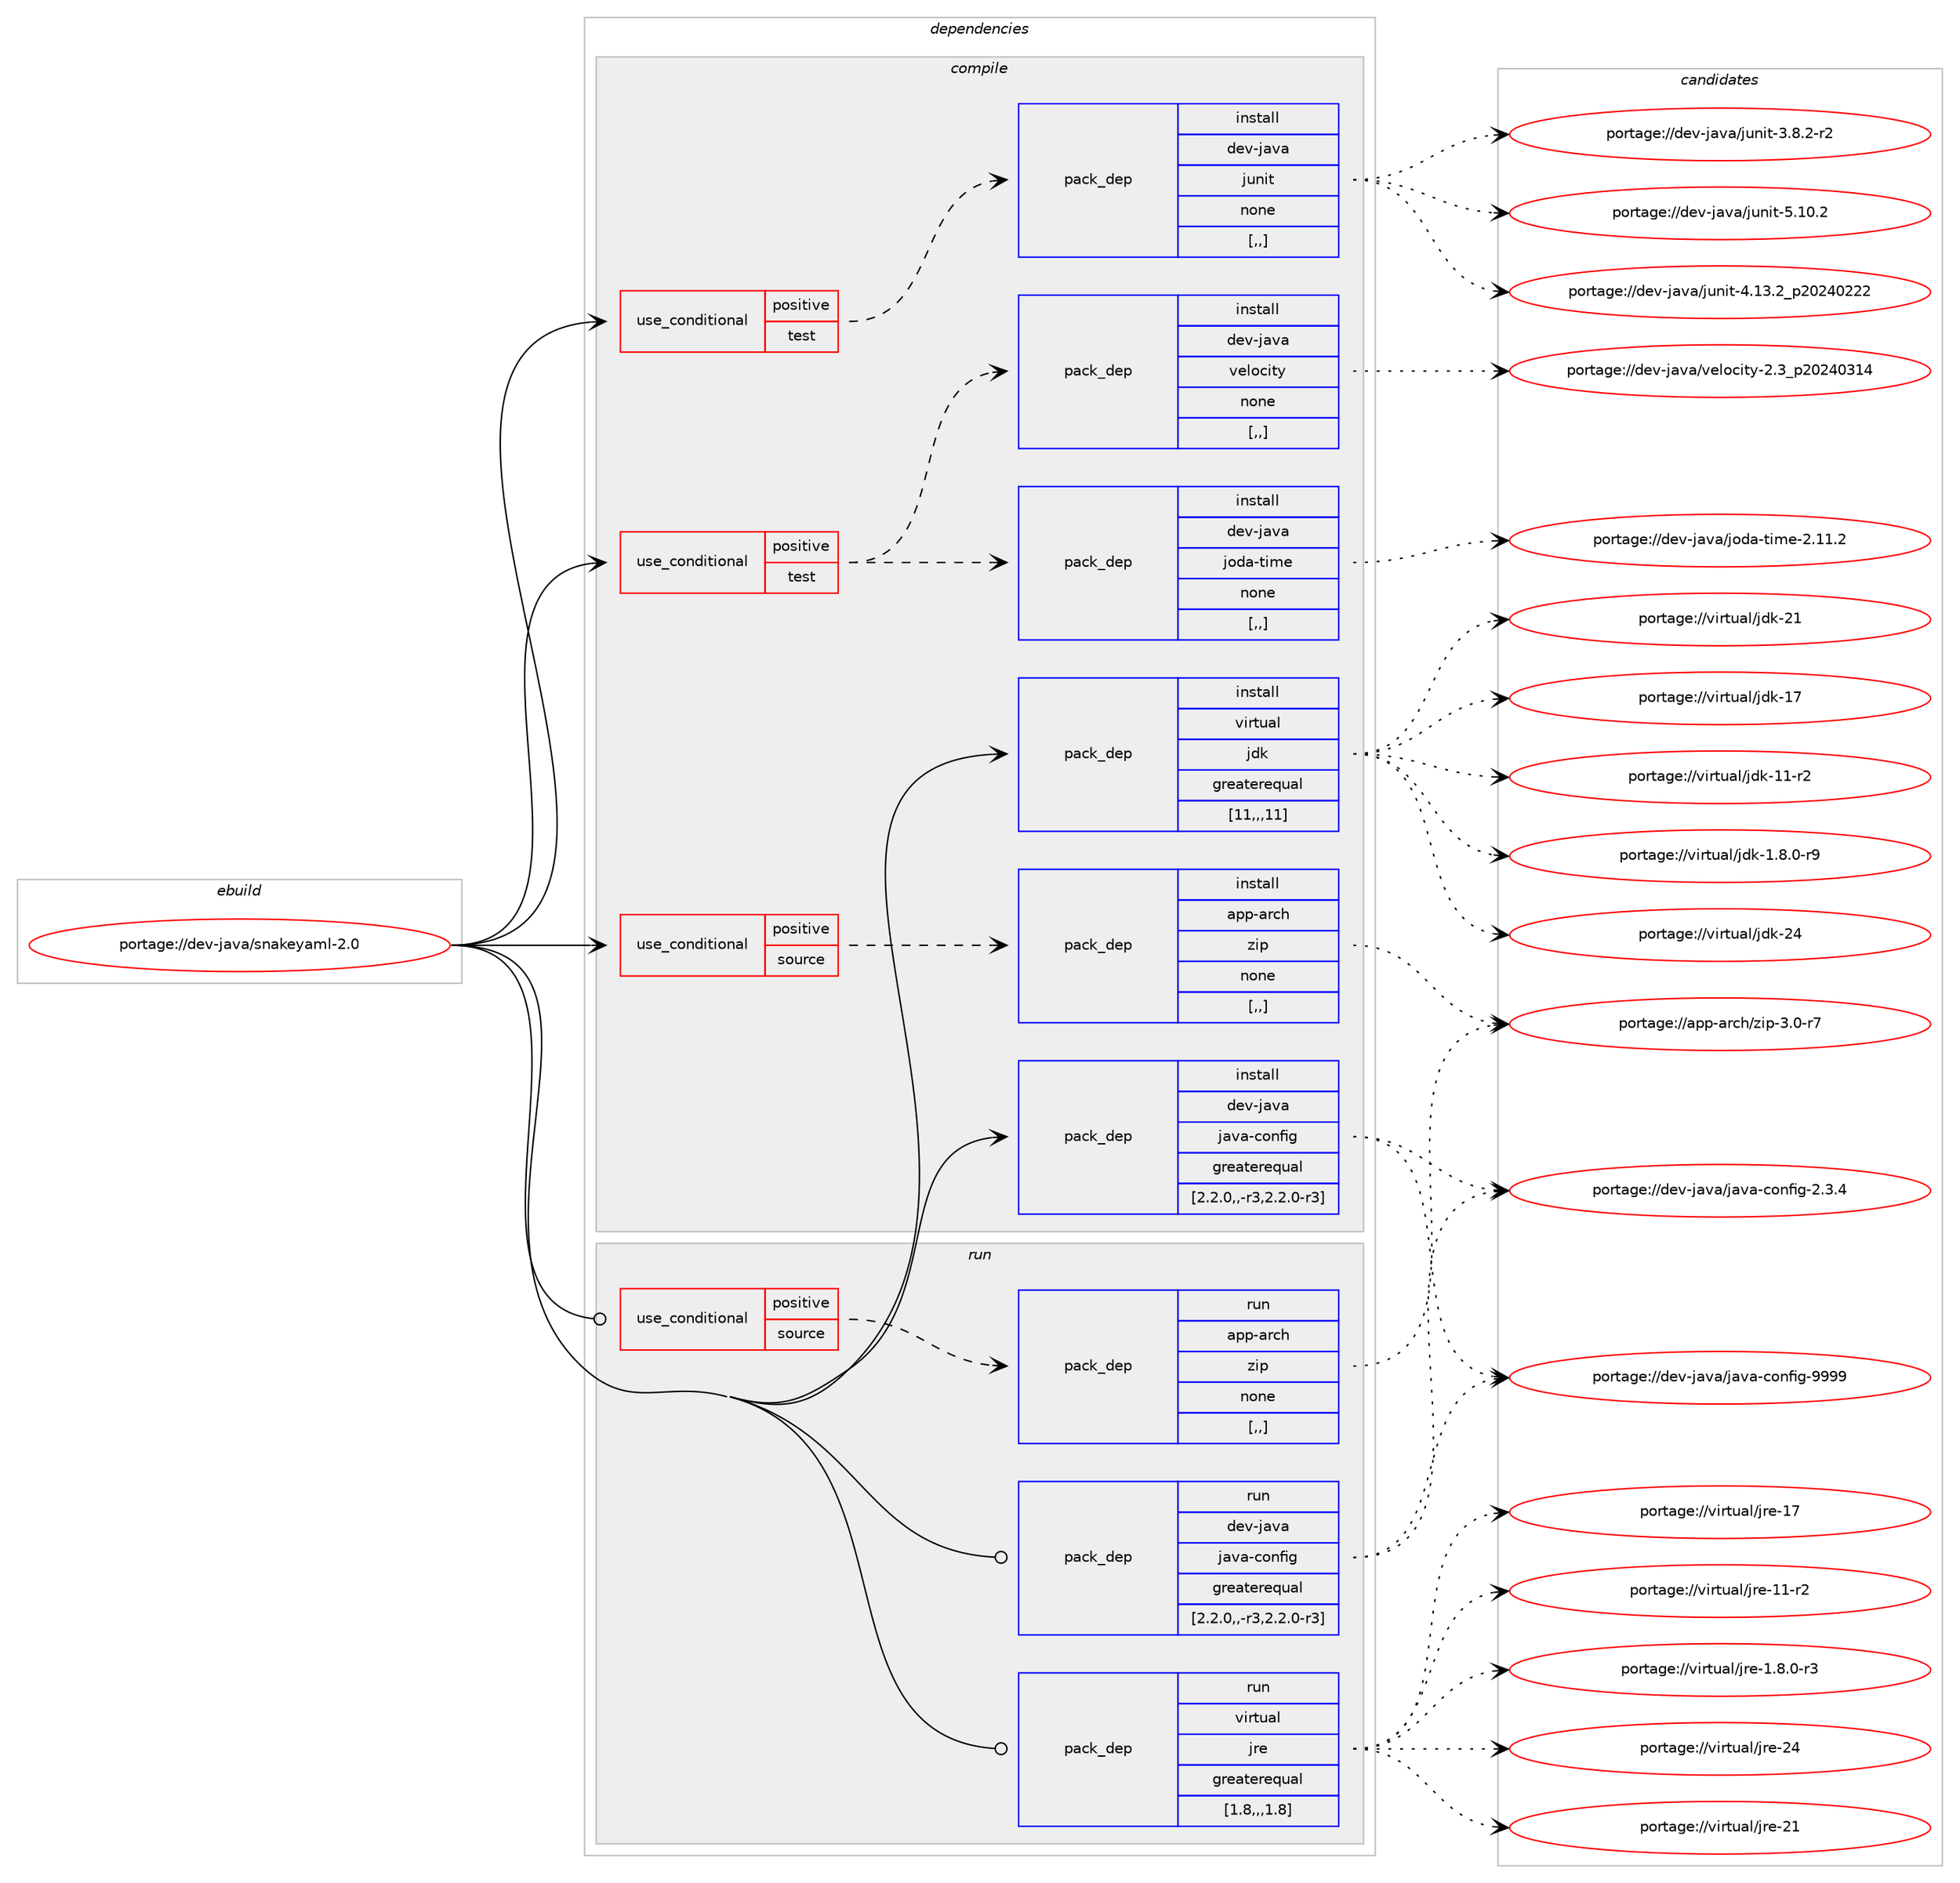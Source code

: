 digraph prolog {

# *************
# Graph options
# *************

newrank=true;
concentrate=true;
compound=true;
graph [rankdir=LR,fontname=Helvetica,fontsize=10,ranksep=1.5];#, ranksep=2.5, nodesep=0.2];
edge  [arrowhead=vee];
node  [fontname=Helvetica,fontsize=10];

# **********
# The ebuild
# **********

subgraph cluster_leftcol {
color=gray;
label=<<i>ebuild</i>>;
id [label="portage://dev-java/snakeyaml-2.0", color=red, width=4, href="../dev-java/snakeyaml-2.0.svg"];
}

# ****************
# The dependencies
# ****************

subgraph cluster_midcol {
color=gray;
label=<<i>dependencies</i>>;
subgraph cluster_compile {
fillcolor="#eeeeee";
style=filled;
label=<<i>compile</i>>;
subgraph cond22475 {
dependency97518 [label=<<TABLE BORDER="0" CELLBORDER="1" CELLSPACING="0" CELLPADDING="4"><TR><TD ROWSPAN="3" CELLPADDING="10">use_conditional</TD></TR><TR><TD>positive</TD></TR><TR><TD>source</TD></TR></TABLE>>, shape=none, color=red];
subgraph pack73977 {
dependency97519 [label=<<TABLE BORDER="0" CELLBORDER="1" CELLSPACING="0" CELLPADDING="4" WIDTH="220"><TR><TD ROWSPAN="6" CELLPADDING="30">pack_dep</TD></TR><TR><TD WIDTH="110">install</TD></TR><TR><TD>app-arch</TD></TR><TR><TD>zip</TD></TR><TR><TD>none</TD></TR><TR><TD>[,,]</TD></TR></TABLE>>, shape=none, color=blue];
}
dependency97518:e -> dependency97519:w [weight=20,style="dashed",arrowhead="vee"];
}
id:e -> dependency97518:w [weight=20,style="solid",arrowhead="vee"];
subgraph cond22476 {
dependency97520 [label=<<TABLE BORDER="0" CELLBORDER="1" CELLSPACING="0" CELLPADDING="4"><TR><TD ROWSPAN="3" CELLPADDING="10">use_conditional</TD></TR><TR><TD>positive</TD></TR><TR><TD>test</TD></TR></TABLE>>, shape=none, color=red];
subgraph pack73978 {
dependency97521 [label=<<TABLE BORDER="0" CELLBORDER="1" CELLSPACING="0" CELLPADDING="4" WIDTH="220"><TR><TD ROWSPAN="6" CELLPADDING="30">pack_dep</TD></TR><TR><TD WIDTH="110">install</TD></TR><TR><TD>dev-java</TD></TR><TR><TD>junit</TD></TR><TR><TD>none</TD></TR><TR><TD>[,,]</TD></TR></TABLE>>, shape=none, color=blue];
}
dependency97520:e -> dependency97521:w [weight=20,style="dashed",arrowhead="vee"];
}
id:e -> dependency97520:w [weight=20,style="solid",arrowhead="vee"];
subgraph cond22477 {
dependency97522 [label=<<TABLE BORDER="0" CELLBORDER="1" CELLSPACING="0" CELLPADDING="4"><TR><TD ROWSPAN="3" CELLPADDING="10">use_conditional</TD></TR><TR><TD>positive</TD></TR><TR><TD>test</TD></TR></TABLE>>, shape=none, color=red];
subgraph pack73979 {
dependency97523 [label=<<TABLE BORDER="0" CELLBORDER="1" CELLSPACING="0" CELLPADDING="4" WIDTH="220"><TR><TD ROWSPAN="6" CELLPADDING="30">pack_dep</TD></TR><TR><TD WIDTH="110">install</TD></TR><TR><TD>dev-java</TD></TR><TR><TD>velocity</TD></TR><TR><TD>none</TD></TR><TR><TD>[,,]</TD></TR></TABLE>>, shape=none, color=blue];
}
dependency97522:e -> dependency97523:w [weight=20,style="dashed",arrowhead="vee"];
subgraph pack73980 {
dependency97524 [label=<<TABLE BORDER="0" CELLBORDER="1" CELLSPACING="0" CELLPADDING="4" WIDTH="220"><TR><TD ROWSPAN="6" CELLPADDING="30">pack_dep</TD></TR><TR><TD WIDTH="110">install</TD></TR><TR><TD>dev-java</TD></TR><TR><TD>joda-time</TD></TR><TR><TD>none</TD></TR><TR><TD>[,,]</TD></TR></TABLE>>, shape=none, color=blue];
}
dependency97522:e -> dependency97524:w [weight=20,style="dashed",arrowhead="vee"];
}
id:e -> dependency97522:w [weight=20,style="solid",arrowhead="vee"];
subgraph pack73981 {
dependency97525 [label=<<TABLE BORDER="0" CELLBORDER="1" CELLSPACING="0" CELLPADDING="4" WIDTH="220"><TR><TD ROWSPAN="6" CELLPADDING="30">pack_dep</TD></TR><TR><TD WIDTH="110">install</TD></TR><TR><TD>dev-java</TD></TR><TR><TD>java-config</TD></TR><TR><TD>greaterequal</TD></TR><TR><TD>[2.2.0,,-r3,2.2.0-r3]</TD></TR></TABLE>>, shape=none, color=blue];
}
id:e -> dependency97525:w [weight=20,style="solid",arrowhead="vee"];
subgraph pack73982 {
dependency97526 [label=<<TABLE BORDER="0" CELLBORDER="1" CELLSPACING="0" CELLPADDING="4" WIDTH="220"><TR><TD ROWSPAN="6" CELLPADDING="30">pack_dep</TD></TR><TR><TD WIDTH="110">install</TD></TR><TR><TD>virtual</TD></TR><TR><TD>jdk</TD></TR><TR><TD>greaterequal</TD></TR><TR><TD>[11,,,11]</TD></TR></TABLE>>, shape=none, color=blue];
}
id:e -> dependency97526:w [weight=20,style="solid",arrowhead="vee"];
}
subgraph cluster_compileandrun {
fillcolor="#eeeeee";
style=filled;
label=<<i>compile and run</i>>;
}
subgraph cluster_run {
fillcolor="#eeeeee";
style=filled;
label=<<i>run</i>>;
subgraph cond22478 {
dependency97527 [label=<<TABLE BORDER="0" CELLBORDER="1" CELLSPACING="0" CELLPADDING="4"><TR><TD ROWSPAN="3" CELLPADDING="10">use_conditional</TD></TR><TR><TD>positive</TD></TR><TR><TD>source</TD></TR></TABLE>>, shape=none, color=red];
subgraph pack73983 {
dependency97528 [label=<<TABLE BORDER="0" CELLBORDER="1" CELLSPACING="0" CELLPADDING="4" WIDTH="220"><TR><TD ROWSPAN="6" CELLPADDING="30">pack_dep</TD></TR><TR><TD WIDTH="110">run</TD></TR><TR><TD>app-arch</TD></TR><TR><TD>zip</TD></TR><TR><TD>none</TD></TR><TR><TD>[,,]</TD></TR></TABLE>>, shape=none, color=blue];
}
dependency97527:e -> dependency97528:w [weight=20,style="dashed",arrowhead="vee"];
}
id:e -> dependency97527:w [weight=20,style="solid",arrowhead="odot"];
subgraph pack73984 {
dependency97529 [label=<<TABLE BORDER="0" CELLBORDER="1" CELLSPACING="0" CELLPADDING="4" WIDTH="220"><TR><TD ROWSPAN="6" CELLPADDING="30">pack_dep</TD></TR><TR><TD WIDTH="110">run</TD></TR><TR><TD>dev-java</TD></TR><TR><TD>java-config</TD></TR><TR><TD>greaterequal</TD></TR><TR><TD>[2.2.0,,-r3,2.2.0-r3]</TD></TR></TABLE>>, shape=none, color=blue];
}
id:e -> dependency97529:w [weight=20,style="solid",arrowhead="odot"];
subgraph pack73985 {
dependency97530 [label=<<TABLE BORDER="0" CELLBORDER="1" CELLSPACING="0" CELLPADDING="4" WIDTH="220"><TR><TD ROWSPAN="6" CELLPADDING="30">pack_dep</TD></TR><TR><TD WIDTH="110">run</TD></TR><TR><TD>virtual</TD></TR><TR><TD>jre</TD></TR><TR><TD>greaterequal</TD></TR><TR><TD>[1.8,,,1.8]</TD></TR></TABLE>>, shape=none, color=blue];
}
id:e -> dependency97530:w [weight=20,style="solid",arrowhead="odot"];
}
}

# **************
# The candidates
# **************

subgraph cluster_choices {
rank=same;
color=gray;
label=<<i>candidates</i>>;

subgraph choice73977 {
color=black;
nodesep=1;
choice9711211245971149910447122105112455146484511455 [label="portage://app-arch/zip-3.0-r7", color=red, width=4,href="../app-arch/zip-3.0-r7.svg"];
dependency97519:e -> choice9711211245971149910447122105112455146484511455:w [style=dotted,weight="100"];
}
subgraph choice73978 {
color=black;
nodesep=1;
choice1001011184510697118974710611711010511645534649484650 [label="portage://dev-java/junit-5.10.2", color=red, width=4,href="../dev-java/junit-5.10.2.svg"];
choice1001011184510697118974710611711010511645524649514650951125048505248505050 [label="portage://dev-java/junit-4.13.2_p20240222", color=red, width=4,href="../dev-java/junit-4.13.2_p20240222.svg"];
choice100101118451069711897471061171101051164551465646504511450 [label="portage://dev-java/junit-3.8.2-r2", color=red, width=4,href="../dev-java/junit-3.8.2-r2.svg"];
dependency97521:e -> choice1001011184510697118974710611711010511645534649484650:w [style=dotted,weight="100"];
dependency97521:e -> choice1001011184510697118974710611711010511645524649514650951125048505248505050:w [style=dotted,weight="100"];
dependency97521:e -> choice100101118451069711897471061171101051164551465646504511450:w [style=dotted,weight="100"];
}
subgraph choice73979 {
color=black;
nodesep=1;
choice100101118451069711897471181011081119910511612145504651951125048505248514952 [label="portage://dev-java/velocity-2.3_p20240314", color=red, width=4,href="../dev-java/velocity-2.3_p20240314.svg"];
dependency97523:e -> choice100101118451069711897471181011081119910511612145504651951125048505248514952:w [style=dotted,weight="100"];
}
subgraph choice73980 {
color=black;
nodesep=1;
choice10010111845106971189747106111100974511610510910145504649494650 [label="portage://dev-java/joda-time-2.11.2", color=red, width=4,href="../dev-java/joda-time-2.11.2.svg"];
dependency97524:e -> choice10010111845106971189747106111100974511610510910145504649494650:w [style=dotted,weight="100"];
}
subgraph choice73981 {
color=black;
nodesep=1;
choice10010111845106971189747106971189745991111101021051034557575757 [label="portage://dev-java/java-config-9999", color=red, width=4,href="../dev-java/java-config-9999.svg"];
choice1001011184510697118974710697118974599111110102105103455046514652 [label="portage://dev-java/java-config-2.3.4", color=red, width=4,href="../dev-java/java-config-2.3.4.svg"];
dependency97525:e -> choice10010111845106971189747106971189745991111101021051034557575757:w [style=dotted,weight="100"];
dependency97525:e -> choice1001011184510697118974710697118974599111110102105103455046514652:w [style=dotted,weight="100"];
}
subgraph choice73982 {
color=black;
nodesep=1;
choice1181051141161179710847106100107455052 [label="portage://virtual/jdk-24", color=red, width=4,href="../virtual/jdk-24.svg"];
choice1181051141161179710847106100107455049 [label="portage://virtual/jdk-21", color=red, width=4,href="../virtual/jdk-21.svg"];
choice1181051141161179710847106100107454955 [label="portage://virtual/jdk-17", color=red, width=4,href="../virtual/jdk-17.svg"];
choice11810511411611797108471061001074549494511450 [label="portage://virtual/jdk-11-r2", color=red, width=4,href="../virtual/jdk-11-r2.svg"];
choice11810511411611797108471061001074549465646484511457 [label="portage://virtual/jdk-1.8.0-r9", color=red, width=4,href="../virtual/jdk-1.8.0-r9.svg"];
dependency97526:e -> choice1181051141161179710847106100107455052:w [style=dotted,weight="100"];
dependency97526:e -> choice1181051141161179710847106100107455049:w [style=dotted,weight="100"];
dependency97526:e -> choice1181051141161179710847106100107454955:w [style=dotted,weight="100"];
dependency97526:e -> choice11810511411611797108471061001074549494511450:w [style=dotted,weight="100"];
dependency97526:e -> choice11810511411611797108471061001074549465646484511457:w [style=dotted,weight="100"];
}
subgraph choice73983 {
color=black;
nodesep=1;
choice9711211245971149910447122105112455146484511455 [label="portage://app-arch/zip-3.0-r7", color=red, width=4,href="../app-arch/zip-3.0-r7.svg"];
dependency97528:e -> choice9711211245971149910447122105112455146484511455:w [style=dotted,weight="100"];
}
subgraph choice73984 {
color=black;
nodesep=1;
choice10010111845106971189747106971189745991111101021051034557575757 [label="portage://dev-java/java-config-9999", color=red, width=4,href="../dev-java/java-config-9999.svg"];
choice1001011184510697118974710697118974599111110102105103455046514652 [label="portage://dev-java/java-config-2.3.4", color=red, width=4,href="../dev-java/java-config-2.3.4.svg"];
dependency97529:e -> choice10010111845106971189747106971189745991111101021051034557575757:w [style=dotted,weight="100"];
dependency97529:e -> choice1001011184510697118974710697118974599111110102105103455046514652:w [style=dotted,weight="100"];
}
subgraph choice73985 {
color=black;
nodesep=1;
choice1181051141161179710847106114101455052 [label="portage://virtual/jre-24", color=red, width=4,href="../virtual/jre-24.svg"];
choice1181051141161179710847106114101455049 [label="portage://virtual/jre-21", color=red, width=4,href="../virtual/jre-21.svg"];
choice1181051141161179710847106114101454955 [label="portage://virtual/jre-17", color=red, width=4,href="../virtual/jre-17.svg"];
choice11810511411611797108471061141014549494511450 [label="portage://virtual/jre-11-r2", color=red, width=4,href="../virtual/jre-11-r2.svg"];
choice11810511411611797108471061141014549465646484511451 [label="portage://virtual/jre-1.8.0-r3", color=red, width=4,href="../virtual/jre-1.8.0-r3.svg"];
dependency97530:e -> choice1181051141161179710847106114101455052:w [style=dotted,weight="100"];
dependency97530:e -> choice1181051141161179710847106114101455049:w [style=dotted,weight="100"];
dependency97530:e -> choice1181051141161179710847106114101454955:w [style=dotted,weight="100"];
dependency97530:e -> choice11810511411611797108471061141014549494511450:w [style=dotted,weight="100"];
dependency97530:e -> choice11810511411611797108471061141014549465646484511451:w [style=dotted,weight="100"];
}
}

}
